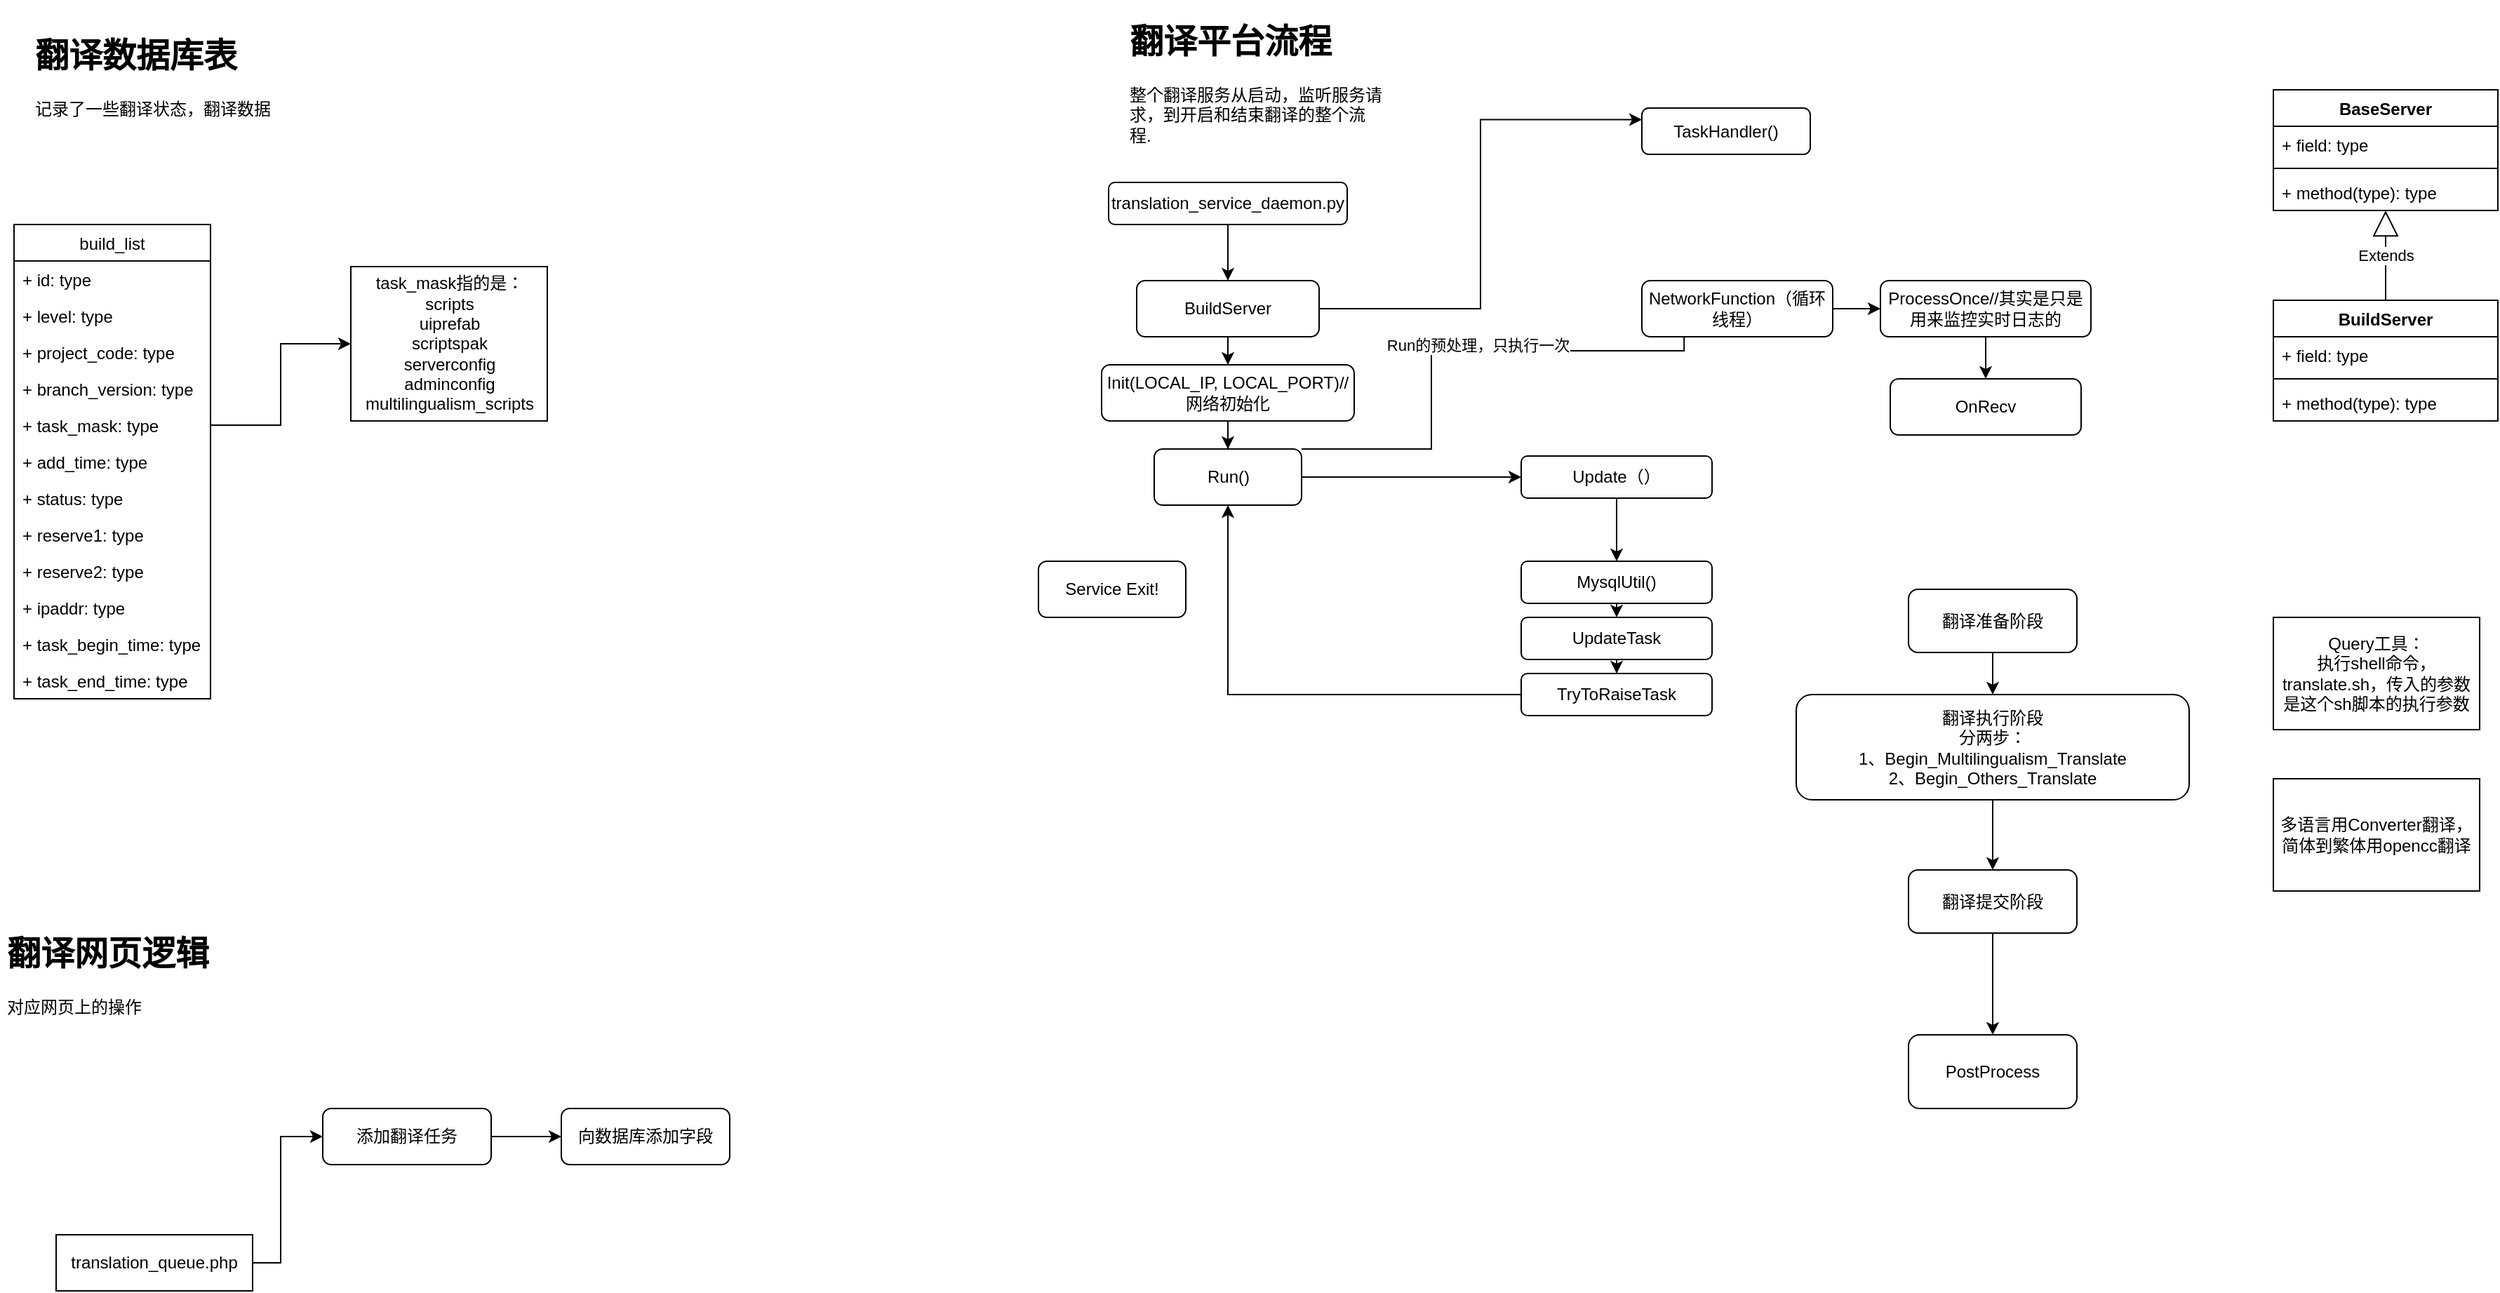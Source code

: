 <mxfile version="14.1.2" type="github">
  <diagram id="Lafy5iaJPpKN_NIYAcs5" name="Page-1">
    <mxGraphModel dx="1952" dy="1939" grid="1" gridSize="10" guides="1" tooltips="1" connect="1" arrows="1" fold="1" page="1" pageScale="1" pageWidth="827" pageHeight="1169" math="0" shadow="0">
      <root>
        <mxCell id="0" />
        <mxCell id="1" parent="0" />
        <mxCell id="IaznOFFQn422G-CRZnzF-1" value="&lt;h1&gt;翻译平台流程&lt;/h1&gt;&lt;p&gt;整个翻译服务从启动，监听服务请求，到开启和结束翻译的整个流程.&lt;/p&gt;" style="text;html=1;strokeColor=none;fillColor=none;spacing=5;spacingTop=-20;whiteSpace=wrap;overflow=hidden;rounded=0;direction=east;" parent="1" vertex="1">
          <mxGeometry x="10" width="190" height="120" as="geometry" />
        </mxCell>
        <mxCell id="IaznOFFQn422G-CRZnzF-6" style="edgeStyle=orthogonalEdgeStyle;rounded=0;orthogonalLoop=1;jettySize=auto;html=1;" parent="1" source="IaznOFFQn422G-CRZnzF-2" target="IaznOFFQn422G-CRZnzF-3" edge="1">
          <mxGeometry relative="1" as="geometry" />
        </mxCell>
        <mxCell id="IaznOFFQn422G-CRZnzF-2" value="translation_service_daemon.py" style="rounded=1;whiteSpace=wrap;html=1;" parent="1" vertex="1">
          <mxGeometry y="120" width="170" height="30" as="geometry" />
        </mxCell>
        <mxCell id="IaznOFFQn422G-CRZnzF-7" style="edgeStyle=orthogonalEdgeStyle;rounded=0;orthogonalLoop=1;jettySize=auto;html=1;" parent="1" source="IaznOFFQn422G-CRZnzF-3" target="IaznOFFQn422G-CRZnzF-4" edge="1">
          <mxGeometry relative="1" as="geometry" />
        </mxCell>
        <mxCell id="IaznOFFQn422G-CRZnzF-25" style="edgeStyle=orthogonalEdgeStyle;rounded=0;orthogonalLoop=1;jettySize=auto;html=1;entryX=0;entryY=0.25;entryDx=0;entryDy=0;" parent="1" source="IaznOFFQn422G-CRZnzF-3" target="IaznOFFQn422G-CRZnzF-24" edge="1">
          <mxGeometry relative="1" as="geometry" />
        </mxCell>
        <mxCell id="IaznOFFQn422G-CRZnzF-3" value="BuildServer" style="rounded=1;whiteSpace=wrap;html=1;" parent="1" vertex="1">
          <mxGeometry x="20" y="190" width="130" height="40" as="geometry" />
        </mxCell>
        <mxCell id="IaznOFFQn422G-CRZnzF-8" style="edgeStyle=orthogonalEdgeStyle;rounded=0;orthogonalLoop=1;jettySize=auto;html=1;" parent="1" source="IaznOFFQn422G-CRZnzF-4" target="IaznOFFQn422G-CRZnzF-5" edge="1">
          <mxGeometry relative="1" as="geometry" />
        </mxCell>
        <mxCell id="IaznOFFQn422G-CRZnzF-4" value="Init(LOCAL_IP, LOCAL_PORT)//网络初始化" style="rounded=1;whiteSpace=wrap;html=1;" parent="1" vertex="1">
          <mxGeometry x="-5" y="250" width="180" height="40" as="geometry" />
        </mxCell>
        <mxCell id="IaznOFFQn422G-CRZnzF-35" style="edgeStyle=orthogonalEdgeStyle;rounded=0;orthogonalLoop=1;jettySize=auto;html=1;exitX=1;exitY=0;exitDx=0;exitDy=0;entryX=0.221;entryY=0.5;entryDx=0;entryDy=0;entryPerimeter=0;" parent="1" source="IaznOFFQn422G-CRZnzF-5" target="IaznOFFQn422G-CRZnzF-34" edge="1">
          <mxGeometry relative="1" as="geometry">
            <Array as="points">
              <mxPoint x="230" y="310" />
              <mxPoint x="230" y="240" />
              <mxPoint x="410" y="240" />
            </Array>
          </mxGeometry>
        </mxCell>
        <mxCell id="IaznOFFQn422G-CRZnzF-36" value="Run的预处理，只执行一次" style="edgeLabel;html=1;align=center;verticalAlign=middle;resizable=0;points=[];" parent="IaznOFFQn422G-CRZnzF-35" vertex="1" connectable="0">
          <mxGeometry x="0.049" y="4" relative="1" as="geometry">
            <mxPoint as="offset" />
          </mxGeometry>
        </mxCell>
        <mxCell id="IaznOFFQn422G-CRZnzF-5" value="Run()" style="rounded=1;whiteSpace=wrap;html=1;" parent="1" vertex="1">
          <mxGeometry x="32.5" y="310" width="105" height="40" as="geometry" />
        </mxCell>
        <mxCell id="IaznOFFQn422G-CRZnzF-9" style="edgeStyle=orthogonalEdgeStyle;rounded=0;orthogonalLoop=1;jettySize=auto;html=1;" parent="1" source="IaznOFFQn422G-CRZnzF-5" target="IaznOFFQn422G-CRZnzF-20" edge="1">
          <mxGeometry relative="1" as="geometry">
            <mxPoint x="200" y="320" as="sourcePoint" />
            <mxPoint x="180" y="390" as="targetPoint" />
          </mxGeometry>
        </mxCell>
        <mxCell id="IaznOFFQn422G-CRZnzF-11" value="BaseServer" style="swimlane;fontStyle=1;align=center;verticalAlign=top;childLayout=stackLayout;horizontal=1;startSize=26;horizontalStack=0;resizeParent=1;resizeParentMax=0;resizeLast=0;collapsible=1;marginBottom=0;" parent="1" vertex="1">
          <mxGeometry x="830" y="54" width="160" height="86" as="geometry" />
        </mxCell>
        <mxCell id="IaznOFFQn422G-CRZnzF-12" value="+ field: type" style="text;strokeColor=none;fillColor=none;align=left;verticalAlign=top;spacingLeft=4;spacingRight=4;overflow=hidden;rotatable=0;points=[[0,0.5],[1,0.5]];portConstraint=eastwest;" parent="IaznOFFQn422G-CRZnzF-11" vertex="1">
          <mxGeometry y="26" width="160" height="26" as="geometry" />
        </mxCell>
        <mxCell id="IaznOFFQn422G-CRZnzF-13" value="" style="line;strokeWidth=1;fillColor=none;align=left;verticalAlign=middle;spacingTop=-1;spacingLeft=3;spacingRight=3;rotatable=0;labelPosition=right;points=[];portConstraint=eastwest;" parent="IaznOFFQn422G-CRZnzF-11" vertex="1">
          <mxGeometry y="52" width="160" height="8" as="geometry" />
        </mxCell>
        <mxCell id="IaznOFFQn422G-CRZnzF-14" value="+ method(type): type" style="text;strokeColor=none;fillColor=none;align=left;verticalAlign=top;spacingLeft=4;spacingRight=4;overflow=hidden;rotatable=0;points=[[0,0.5],[1,0.5]];portConstraint=eastwest;" parent="IaznOFFQn422G-CRZnzF-11" vertex="1">
          <mxGeometry y="60" width="160" height="26" as="geometry" />
        </mxCell>
        <mxCell id="IaznOFFQn422G-CRZnzF-15" value="BuildServer" style="swimlane;fontStyle=1;align=center;verticalAlign=top;childLayout=stackLayout;horizontal=1;startSize=26;horizontalStack=0;resizeParent=1;resizeParentMax=0;resizeLast=0;collapsible=1;marginBottom=0;" parent="1" vertex="1">
          <mxGeometry x="830" y="204" width="160" height="86" as="geometry" />
        </mxCell>
        <mxCell id="IaznOFFQn422G-CRZnzF-16" value="+ field: type" style="text;strokeColor=none;fillColor=none;align=left;verticalAlign=top;spacingLeft=4;spacingRight=4;overflow=hidden;rotatable=0;points=[[0,0.5],[1,0.5]];portConstraint=eastwest;" parent="IaznOFFQn422G-CRZnzF-15" vertex="1">
          <mxGeometry y="26" width="160" height="26" as="geometry" />
        </mxCell>
        <mxCell id="IaznOFFQn422G-CRZnzF-17" value="" style="line;strokeWidth=1;fillColor=none;align=left;verticalAlign=middle;spacingTop=-1;spacingLeft=3;spacingRight=3;rotatable=0;labelPosition=right;points=[];portConstraint=eastwest;" parent="IaznOFFQn422G-CRZnzF-15" vertex="1">
          <mxGeometry y="52" width="160" height="8" as="geometry" />
        </mxCell>
        <mxCell id="IaznOFFQn422G-CRZnzF-18" value="+ method(type): type" style="text;strokeColor=none;fillColor=none;align=left;verticalAlign=top;spacingLeft=4;spacingRight=4;overflow=hidden;rotatable=0;points=[[0,0.5],[1,0.5]];portConstraint=eastwest;" parent="IaznOFFQn422G-CRZnzF-15" vertex="1">
          <mxGeometry y="60" width="160" height="26" as="geometry" />
        </mxCell>
        <mxCell id="IaznOFFQn422G-CRZnzF-19" value="Extends" style="endArrow=block;endSize=16;endFill=0;html=1;" parent="1" source="IaznOFFQn422G-CRZnzF-15" target="IaznOFFQn422G-CRZnzF-11" edge="1">
          <mxGeometry width="160" relative="1" as="geometry">
            <mxPoint x="716" y="274" as="sourcePoint" />
            <mxPoint x="876" y="274" as="targetPoint" />
          </mxGeometry>
        </mxCell>
        <mxCell id="IaznOFFQn422G-CRZnzF-30" style="edgeStyle=orthogonalEdgeStyle;rounded=0;orthogonalLoop=1;jettySize=auto;html=1;" parent="1" source="IaznOFFQn422G-CRZnzF-20" target="IaznOFFQn422G-CRZnzF-21" edge="1">
          <mxGeometry relative="1" as="geometry" />
        </mxCell>
        <mxCell id="IaznOFFQn422G-CRZnzF-20" value="Update（）" style="rounded=1;whiteSpace=wrap;html=1;" parent="1" vertex="1">
          <mxGeometry x="294" y="315" width="136" height="30" as="geometry" />
        </mxCell>
        <mxCell id="IaznOFFQn422G-CRZnzF-28" style="edgeStyle=orthogonalEdgeStyle;rounded=0;orthogonalLoop=1;jettySize=auto;html=1;exitX=0.5;exitY=1;exitDx=0;exitDy=0;entryX=0.5;entryY=0;entryDx=0;entryDy=0;" parent="1" source="IaznOFFQn422G-CRZnzF-21" target="IaznOFFQn422G-CRZnzF-26" edge="1">
          <mxGeometry relative="1" as="geometry" />
        </mxCell>
        <mxCell id="IaznOFFQn422G-CRZnzF-21" value="MysqlUtil()" style="rounded=1;whiteSpace=wrap;html=1;" parent="1" vertex="1">
          <mxGeometry x="294" y="390" width="136" height="30" as="geometry" />
        </mxCell>
        <mxCell id="IaznOFFQn422G-CRZnzF-24" value="TaskHandler()" style="rounded=1;whiteSpace=wrap;html=1;" parent="1" vertex="1">
          <mxGeometry x="380" y="67" width="120" height="33" as="geometry" />
        </mxCell>
        <mxCell id="IaznOFFQn422G-CRZnzF-29" style="edgeStyle=orthogonalEdgeStyle;rounded=0;orthogonalLoop=1;jettySize=auto;html=1;exitX=0.5;exitY=1;exitDx=0;exitDy=0;" parent="1" source="IaznOFFQn422G-CRZnzF-26" target="IaznOFFQn422G-CRZnzF-27" edge="1">
          <mxGeometry relative="1" as="geometry" />
        </mxCell>
        <mxCell id="IaznOFFQn422G-CRZnzF-26" value="UpdateTask" style="rounded=1;whiteSpace=wrap;html=1;" parent="1" vertex="1">
          <mxGeometry x="294" y="430" width="136" height="30" as="geometry" />
        </mxCell>
        <mxCell id="IaznOFFQn422G-CRZnzF-33" style="edgeStyle=orthogonalEdgeStyle;rounded=0;orthogonalLoop=1;jettySize=auto;html=1;" parent="1" source="IaznOFFQn422G-CRZnzF-27" target="IaznOFFQn422G-CRZnzF-5" edge="1">
          <mxGeometry relative="1" as="geometry" />
        </mxCell>
        <mxCell id="IaznOFFQn422G-CRZnzF-27" value="TryToRaiseTask" style="rounded=1;whiteSpace=wrap;html=1;" parent="1" vertex="1">
          <mxGeometry x="294" y="470" width="136" height="30" as="geometry" />
        </mxCell>
        <mxCell id="IaznOFFQn422G-CRZnzF-31" value="Service Exit!" style="rounded=1;whiteSpace=wrap;html=1;" parent="1" vertex="1">
          <mxGeometry x="-50" y="390" width="105" height="40" as="geometry" />
        </mxCell>
        <mxCell id="IaznOFFQn422G-CRZnzF-38" style="edgeStyle=orthogonalEdgeStyle;rounded=0;orthogonalLoop=1;jettySize=auto;html=1;" parent="1" source="IaznOFFQn422G-CRZnzF-34" target="IaznOFFQn422G-CRZnzF-37" edge="1">
          <mxGeometry relative="1" as="geometry" />
        </mxCell>
        <mxCell id="IaznOFFQn422G-CRZnzF-34" value="NetworkFunction（循环线程）" style="rounded=1;whiteSpace=wrap;html=1;" parent="1" vertex="1">
          <mxGeometry x="380" y="190" width="136" height="40" as="geometry" />
        </mxCell>
        <mxCell id="IaznOFFQn422G-CRZnzF-41" style="edgeStyle=orthogonalEdgeStyle;rounded=0;orthogonalLoop=1;jettySize=auto;html=1;exitX=0.5;exitY=1;exitDx=0;exitDy=0;" parent="1" source="IaznOFFQn422G-CRZnzF-37" target="IaznOFFQn422G-CRZnzF-40" edge="1">
          <mxGeometry relative="1" as="geometry" />
        </mxCell>
        <mxCell id="IaznOFFQn422G-CRZnzF-37" value="ProcessOnce//其实是只是用来监控实时日志的" style="rounded=1;whiteSpace=wrap;html=1;" parent="1" vertex="1">
          <mxGeometry x="550" y="190" width="150" height="40" as="geometry" />
        </mxCell>
        <mxCell id="IaznOFFQn422G-CRZnzF-40" value="OnRecv" style="rounded=1;whiteSpace=wrap;html=1;" parent="1" vertex="1">
          <mxGeometry x="557" y="260" width="136" height="40" as="geometry" />
        </mxCell>
        <mxCell id="Wc1OjsWBb3YqrjpZgXPl-5" value="&lt;h1&gt;翻译数据库表&lt;/h1&gt;&lt;p&gt;记录了一些翻译状态，翻译数据&lt;/p&gt;" style="text;html=1;strokeColor=none;fillColor=none;spacing=5;spacingTop=-20;whiteSpace=wrap;overflow=hidden;rounded=0;direction=east;" parent="1" vertex="1">
          <mxGeometry x="-770" y="10" width="190" height="120" as="geometry" />
        </mxCell>
        <mxCell id="Wc1OjsWBb3YqrjpZgXPl-6" value="build_list" style="swimlane;fontStyle=0;childLayout=stackLayout;horizontal=1;startSize=26;fillColor=none;horizontalStack=0;resizeParent=1;resizeParentMax=0;resizeLast=0;collapsible=1;marginBottom=0;" parent="1" vertex="1">
          <mxGeometry x="-780" y="150" width="140" height="338" as="geometry" />
        </mxCell>
        <mxCell id="Wc1OjsWBb3YqrjpZgXPl-7" value="+ id: type" style="text;strokeColor=none;fillColor=none;align=left;verticalAlign=top;spacingLeft=4;spacingRight=4;overflow=hidden;rotatable=0;points=[[0,0.5],[1,0.5]];portConstraint=eastwest;" parent="Wc1OjsWBb3YqrjpZgXPl-6" vertex="1">
          <mxGeometry y="26" width="140" height="26" as="geometry" />
        </mxCell>
        <mxCell id="Wc1OjsWBb3YqrjpZgXPl-15" value="+ level: type" style="text;strokeColor=none;fillColor=none;align=left;verticalAlign=top;spacingLeft=4;spacingRight=4;overflow=hidden;rotatable=0;points=[[0,0.5],[1,0.5]];portConstraint=eastwest;" parent="Wc1OjsWBb3YqrjpZgXPl-6" vertex="1">
          <mxGeometry y="52" width="140" height="26" as="geometry" />
        </mxCell>
        <mxCell id="Wc1OjsWBb3YqrjpZgXPl-8" value="+ project_code: type" style="text;strokeColor=none;fillColor=none;align=left;verticalAlign=top;spacingLeft=4;spacingRight=4;overflow=hidden;rotatable=0;points=[[0,0.5],[1,0.5]];portConstraint=eastwest;" parent="Wc1OjsWBb3YqrjpZgXPl-6" vertex="1">
          <mxGeometry y="78" width="140" height="26" as="geometry" />
        </mxCell>
        <mxCell id="Wc1OjsWBb3YqrjpZgXPl-9" value="+ branch_version: type" style="text;strokeColor=none;fillColor=none;align=left;verticalAlign=top;spacingLeft=4;spacingRight=4;overflow=hidden;rotatable=0;points=[[0,0.5],[1,0.5]];portConstraint=eastwest;" parent="Wc1OjsWBb3YqrjpZgXPl-6" vertex="1">
          <mxGeometry y="104" width="140" height="26" as="geometry" />
        </mxCell>
        <mxCell id="Wc1OjsWBb3YqrjpZgXPl-10" value="+ task_mask: type" style="text;strokeColor=none;fillColor=none;align=left;verticalAlign=top;spacingLeft=4;spacingRight=4;overflow=hidden;rotatable=0;points=[[0,0.5],[1,0.5]];portConstraint=eastwest;" parent="Wc1OjsWBb3YqrjpZgXPl-6" vertex="1">
          <mxGeometry y="130" width="140" height="26" as="geometry" />
        </mxCell>
        <mxCell id="Wc1OjsWBb3YqrjpZgXPl-11" value="+ add_time: type" style="text;strokeColor=none;fillColor=none;align=left;verticalAlign=top;spacingLeft=4;spacingRight=4;overflow=hidden;rotatable=0;points=[[0,0.5],[1,0.5]];portConstraint=eastwest;" parent="Wc1OjsWBb3YqrjpZgXPl-6" vertex="1">
          <mxGeometry y="156" width="140" height="26" as="geometry" />
        </mxCell>
        <mxCell id="Wc1OjsWBb3YqrjpZgXPl-12" value="+ status: type" style="text;strokeColor=none;fillColor=none;align=left;verticalAlign=top;spacingLeft=4;spacingRight=4;overflow=hidden;rotatable=0;points=[[0,0.5],[1,0.5]];portConstraint=eastwest;" parent="Wc1OjsWBb3YqrjpZgXPl-6" vertex="1">
          <mxGeometry y="182" width="140" height="26" as="geometry" />
        </mxCell>
        <mxCell id="Wc1OjsWBb3YqrjpZgXPl-13" value="+ reserve1: type" style="text;strokeColor=none;fillColor=none;align=left;verticalAlign=top;spacingLeft=4;spacingRight=4;overflow=hidden;rotatable=0;points=[[0,0.5],[1,0.5]];portConstraint=eastwest;" parent="Wc1OjsWBb3YqrjpZgXPl-6" vertex="1">
          <mxGeometry y="208" width="140" height="26" as="geometry" />
        </mxCell>
        <mxCell id="Wc1OjsWBb3YqrjpZgXPl-14" value="+ reserve2: type" style="text;strokeColor=none;fillColor=none;align=left;verticalAlign=top;spacingLeft=4;spacingRight=4;overflow=hidden;rotatable=0;points=[[0,0.5],[1,0.5]];portConstraint=eastwest;" parent="Wc1OjsWBb3YqrjpZgXPl-6" vertex="1">
          <mxGeometry y="234" width="140" height="26" as="geometry" />
        </mxCell>
        <mxCell id="Wc1OjsWBb3YqrjpZgXPl-16" value="+ ipaddr: type" style="text;strokeColor=none;fillColor=none;align=left;verticalAlign=top;spacingLeft=4;spacingRight=4;overflow=hidden;rotatable=0;points=[[0,0.5],[1,0.5]];portConstraint=eastwest;" parent="Wc1OjsWBb3YqrjpZgXPl-6" vertex="1">
          <mxGeometry y="260" width="140" height="26" as="geometry" />
        </mxCell>
        <mxCell id="Wc1OjsWBb3YqrjpZgXPl-17" value="+ task_begin_time: type" style="text;strokeColor=none;fillColor=none;align=left;verticalAlign=top;spacingLeft=4;spacingRight=4;overflow=hidden;rotatable=0;points=[[0,0.5],[1,0.5]];portConstraint=eastwest;" parent="Wc1OjsWBb3YqrjpZgXPl-6" vertex="1">
          <mxGeometry y="286" width="140" height="26" as="geometry" />
        </mxCell>
        <mxCell id="Wc1OjsWBb3YqrjpZgXPl-18" value="+ task_end_time: type" style="text;strokeColor=none;fillColor=none;align=left;verticalAlign=top;spacingLeft=4;spacingRight=4;overflow=hidden;rotatable=0;points=[[0,0.5],[1,0.5]];portConstraint=eastwest;" parent="Wc1OjsWBb3YqrjpZgXPl-6" vertex="1">
          <mxGeometry y="312" width="140" height="26" as="geometry" />
        </mxCell>
        <mxCell id="Wc1OjsWBb3YqrjpZgXPl-22" style="edgeStyle=orthogonalEdgeStyle;rounded=0;orthogonalLoop=1;jettySize=auto;html=1;" parent="1" source="Wc1OjsWBb3YqrjpZgXPl-10" target="Wc1OjsWBb3YqrjpZgXPl-23" edge="1">
          <mxGeometry relative="1" as="geometry">
            <mxPoint x="-570" y="293" as="targetPoint" />
          </mxGeometry>
        </mxCell>
        <mxCell id="Wc1OjsWBb3YqrjpZgXPl-23" value="task_mask指的是：&lt;br&gt;&lt;div&gt;scripts&lt;/div&gt;&lt;div&gt;uiprefab&lt;/div&gt;&lt;div&gt;scriptspak&lt;/div&gt;&lt;div&gt;serverconfig&lt;/div&gt;&lt;div&gt;adminconfig&lt;/div&gt;&lt;div&gt;multilingualism_scripts&lt;/div&gt;" style="html=1;" parent="1" vertex="1">
          <mxGeometry x="-540" y="180" width="140" height="110" as="geometry" />
        </mxCell>
        <mxCell id="Wc1OjsWBb3YqrjpZgXPl-24" value="&lt;h1&gt;翻译网页逻辑&lt;/h1&gt;&lt;p&gt;对应网页上的操作&lt;/p&gt;" style="text;html=1;strokeColor=none;fillColor=none;spacing=5;spacingTop=-20;whiteSpace=wrap;overflow=hidden;rounded=0;direction=east;" parent="1" vertex="1">
          <mxGeometry x="-790" y="650" width="190" height="120" as="geometry" />
        </mxCell>
        <mxCell id="Wc1OjsWBb3YqrjpZgXPl-29" style="edgeStyle=orthogonalEdgeStyle;rounded=0;orthogonalLoop=1;jettySize=auto;html=1;exitX=1;exitY=0.5;exitDx=0;exitDy=0;" parent="1" source="Wc1OjsWBb3YqrjpZgXPl-25" target="Wc1OjsWBb3YqrjpZgXPl-28" edge="1">
          <mxGeometry relative="1" as="geometry" />
        </mxCell>
        <mxCell id="Wc1OjsWBb3YqrjpZgXPl-25" value="添加翻译任务" style="rounded=1;whiteSpace=wrap;html=1;" parent="1" vertex="1">
          <mxGeometry x="-560" y="780" width="120" height="40" as="geometry" />
        </mxCell>
        <mxCell id="Wc1OjsWBb3YqrjpZgXPl-27" style="edgeStyle=orthogonalEdgeStyle;rounded=0;orthogonalLoop=1;jettySize=auto;html=1;" parent="1" source="Wc1OjsWBb3YqrjpZgXPl-26" target="Wc1OjsWBb3YqrjpZgXPl-25" edge="1">
          <mxGeometry relative="1" as="geometry">
            <Array as="points">
              <mxPoint x="-590" y="890" />
              <mxPoint x="-590" y="800" />
            </Array>
          </mxGeometry>
        </mxCell>
        <mxCell id="Wc1OjsWBb3YqrjpZgXPl-26" value="translation_queue.php" style="rounded=0;whiteSpace=wrap;html=1;" parent="1" vertex="1">
          <mxGeometry x="-750" y="870" width="140" height="40" as="geometry" />
        </mxCell>
        <mxCell id="Wc1OjsWBb3YqrjpZgXPl-28" value="向数据库添加字段" style="rounded=1;whiteSpace=wrap;html=1;" parent="1" vertex="1">
          <mxGeometry x="-390" y="780" width="120" height="40" as="geometry" />
        </mxCell>
        <mxCell id="Wc1OjsWBb3YqrjpZgXPl-30" value="Query工具：&lt;br&gt;执行shell命令，translate.sh，传入的参数是这个sh脚本的执行参数" style="rounded=0;whiteSpace=wrap;html=1;" parent="1" vertex="1">
          <mxGeometry x="830" y="430" width="147" height="80" as="geometry" />
        </mxCell>
        <mxCell id="_8vMYtEHmH5nQjQCpGqh-4" style="edgeStyle=orthogonalEdgeStyle;rounded=0;orthogonalLoop=1;jettySize=auto;html=1;" edge="1" parent="1" source="_8vMYtEHmH5nQjQCpGqh-1" target="_8vMYtEHmH5nQjQCpGqh-2">
          <mxGeometry relative="1" as="geometry" />
        </mxCell>
        <mxCell id="_8vMYtEHmH5nQjQCpGqh-1" value="翻译准备阶段" style="rounded=1;whiteSpace=wrap;html=1;" vertex="1" parent="1">
          <mxGeometry x="570" y="410" width="120" height="45" as="geometry" />
        </mxCell>
        <mxCell id="_8vMYtEHmH5nQjQCpGqh-5" style="edgeStyle=orthogonalEdgeStyle;rounded=0;orthogonalLoop=1;jettySize=auto;html=1;" edge="1" parent="1" source="_8vMYtEHmH5nQjQCpGqh-2" target="_8vMYtEHmH5nQjQCpGqh-3">
          <mxGeometry relative="1" as="geometry" />
        </mxCell>
        <mxCell id="_8vMYtEHmH5nQjQCpGqh-2" value="翻译执行阶段&lt;br&gt;分两步：&lt;br&gt;1、Begin_Multilingualism_Translate&lt;br&gt;2、Begin_Others_Translate" style="rounded=1;whiteSpace=wrap;html=1;" vertex="1" parent="1">
          <mxGeometry x="490" y="485" width="280" height="75" as="geometry" />
        </mxCell>
        <mxCell id="_8vMYtEHmH5nQjQCpGqh-7" value="" style="edgeStyle=orthogonalEdgeStyle;rounded=0;orthogonalLoop=1;jettySize=auto;html=1;" edge="1" parent="1" source="_8vMYtEHmH5nQjQCpGqh-3" target="_8vMYtEHmH5nQjQCpGqh-6">
          <mxGeometry relative="1" as="geometry" />
        </mxCell>
        <mxCell id="_8vMYtEHmH5nQjQCpGqh-3" value="翻译提交阶段" style="rounded=1;whiteSpace=wrap;html=1;" vertex="1" parent="1">
          <mxGeometry x="570" y="610" width="120" height="45" as="geometry" />
        </mxCell>
        <mxCell id="_8vMYtEHmH5nQjQCpGqh-6" value="PostProcess" style="whiteSpace=wrap;html=1;rounded=1;" vertex="1" parent="1">
          <mxGeometry x="570" y="727.5" width="120" height="52.5" as="geometry" />
        </mxCell>
        <mxCell id="_8vMYtEHmH5nQjQCpGqh-8" value="多语言用Converter翻译，&lt;br&gt;简体到繁体用opencc翻译" style="rounded=0;whiteSpace=wrap;html=1;" vertex="1" parent="1">
          <mxGeometry x="830" y="545" width="147" height="80" as="geometry" />
        </mxCell>
      </root>
    </mxGraphModel>
  </diagram>
</mxfile>
